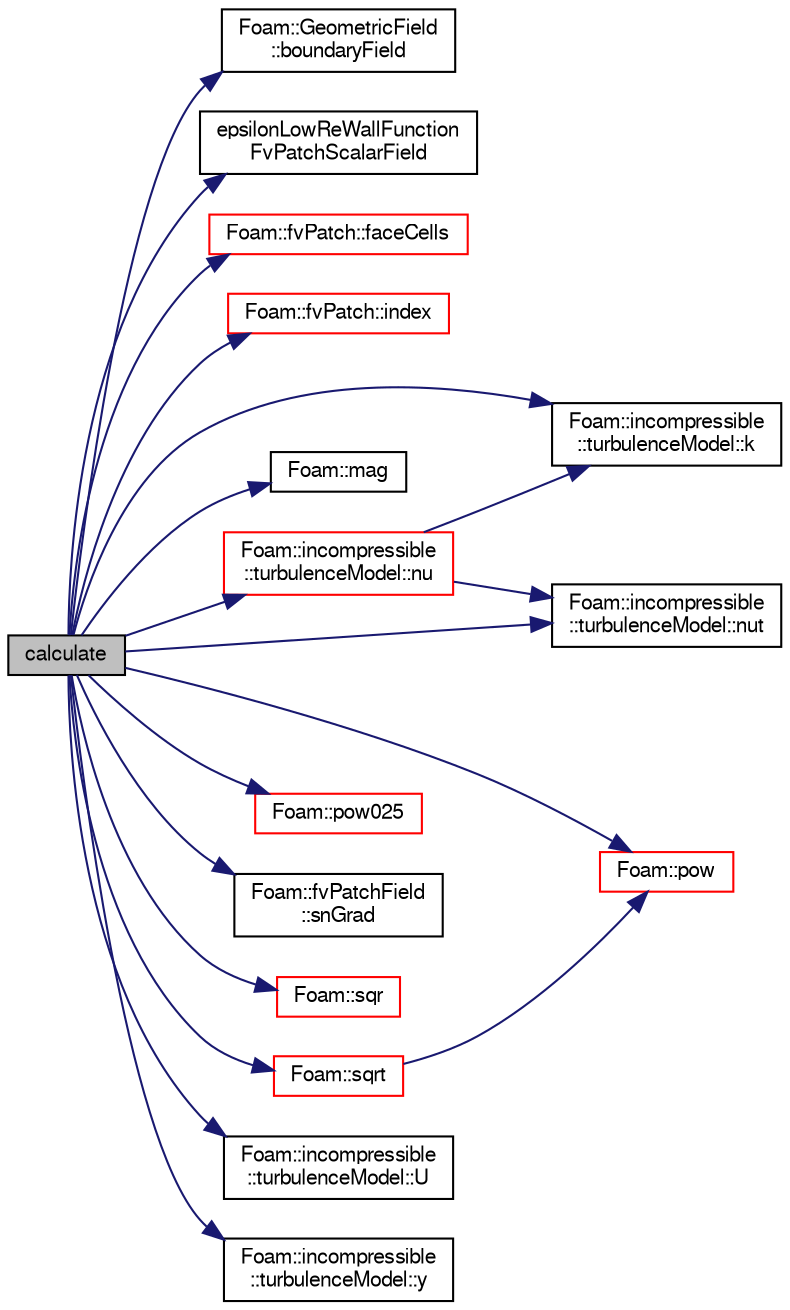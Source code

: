 digraph "calculate"
{
  bgcolor="transparent";
  edge [fontname="FreeSans",fontsize="10",labelfontname="FreeSans",labelfontsize="10"];
  node [fontname="FreeSans",fontsize="10",shape=record];
  rankdir="LR";
  Node399 [label="calculate",height=0.2,width=0.4,color="black", fillcolor="grey75", style="filled", fontcolor="black"];
  Node399 -> Node400 [color="midnightblue",fontsize="10",style="solid",fontname="FreeSans"];
  Node400 [label="Foam::GeometricField\l::boundaryField",height=0.2,width=0.4,color="black",URL="$a22434.html#a3c6c1a789b48ea0c5e8bff64f9c14f2d",tooltip="Return reference to GeometricBoundaryField. "];
  Node399 -> Node401 [color="midnightblue",fontsize="10",style="solid",fontname="FreeSans"];
  Node401 [label="epsilonLowReWallFunction\lFvPatchScalarField",height=0.2,width=0.4,color="black",URL="$a30954.html#a9c81c9d81c1c349a7f8829761e98cf57",tooltip="Construct from patch and internal field. "];
  Node399 -> Node402 [color="midnightblue",fontsize="10",style="solid",fontname="FreeSans"];
  Node402 [label="Foam::fvPatch::faceCells",height=0.2,width=0.4,color="red",URL="$a22870.html#afbfac825732ef2770fff4261b4e930e9",tooltip="Return faceCells. "];
  Node399 -> Node406 [color="midnightblue",fontsize="10",style="solid",fontname="FreeSans"];
  Node406 [label="Foam::fvPatch::index",height=0.2,width=0.4,color="red",URL="$a22870.html#a4a438520bb14406481732edc13c119c7",tooltip="Return the index of this patch in the fvBoundaryMesh. "];
  Node399 -> Node408 [color="midnightblue",fontsize="10",style="solid",fontname="FreeSans"];
  Node408 [label="Foam::incompressible\l::turbulenceModel::k",height=0.2,width=0.4,color="black",URL="$a31102.html#a513c40f9ed37e2baed10984c3c4c57a9",tooltip="Return the turbulence kinetic energy. "];
  Node399 -> Node409 [color="midnightblue",fontsize="10",style="solid",fontname="FreeSans"];
  Node409 [label="Foam::mag",height=0.2,width=0.4,color="black",URL="$a21124.html#a929da2a3fdcf3dacbbe0487d3a330dae"];
  Node399 -> Node410 [color="midnightblue",fontsize="10",style="solid",fontname="FreeSans"];
  Node410 [label="Foam::incompressible\l::turbulenceModel::nu",height=0.2,width=0.4,color="red",URL="$a31102.html#aa739f3daeda1884fecc84f2b36a24021",tooltip="Return the laminar viscosity. "];
  Node410 -> Node412 [color="midnightblue",fontsize="10",style="solid",fontname="FreeSans"];
  Node412 [label="Foam::incompressible\l::turbulenceModel::nut",height=0.2,width=0.4,color="black",URL="$a31102.html#a172707e93d70ead6d609ebf6138e46d9",tooltip="Return the turbulence viscosity. "];
  Node410 -> Node408 [color="midnightblue",fontsize="10",style="solid",fontname="FreeSans"];
  Node399 -> Node412 [color="midnightblue",fontsize="10",style="solid",fontname="FreeSans"];
  Node399 -> Node444 [color="midnightblue",fontsize="10",style="solid",fontname="FreeSans"];
  Node444 [label="Foam::pow",height=0.2,width=0.4,color="red",URL="$a21124.html#a7500c8e9d27a442adc75e287de074c7c"];
  Node399 -> Node769 [color="midnightblue",fontsize="10",style="solid",fontname="FreeSans"];
  Node769 [label="Foam::pow025",height=0.2,width=0.4,color="red",URL="$a21124.html#af8d7dc24dfce32ee37c1210e616966e1"];
  Node399 -> Node770 [color="midnightblue",fontsize="10",style="solid",fontname="FreeSans"];
  Node770 [label="Foam::fvPatchField\l::snGrad",height=0.2,width=0.4,color="black",URL="$a22354.html#a4e21804a54c15c57d187b21feff6f267",tooltip="Return patch-normal gradient. "];
  Node399 -> Node771 [color="midnightblue",fontsize="10",style="solid",fontname="FreeSans"];
  Node771 [label="Foam::sqr",height=0.2,width=0.4,color="red",URL="$a21124.html#a277dc11c581d53826ab5090b08f3b17b"];
  Node399 -> Node772 [color="midnightblue",fontsize="10",style="solid",fontname="FreeSans"];
  Node772 [label="Foam::sqrt",height=0.2,width=0.4,color="red",URL="$a21124.html#a8616bd62eebf2342a80222fecb1bda71"];
  Node772 -> Node444 [color="midnightblue",fontsize="10",style="solid",fontname="FreeSans"];
  Node399 -> Node773 [color="midnightblue",fontsize="10",style="solid",fontname="FreeSans"];
  Node773 [label="Foam::incompressible\l::turbulenceModel::U",height=0.2,width=0.4,color="black",URL="$a31102.html#a536d168d7b335fe81f506f232b5b4872",tooltip="Access function to velocity field. "];
  Node399 -> Node774 [color="midnightblue",fontsize="10",style="solid",fontname="FreeSans"];
  Node774 [label="Foam::incompressible\l::turbulenceModel::y",height=0.2,width=0.4,color="black",URL="$a31102.html#a152c527a6b3137685b03893a7a3a73eb",tooltip="Return the near wall distances. "];
}

